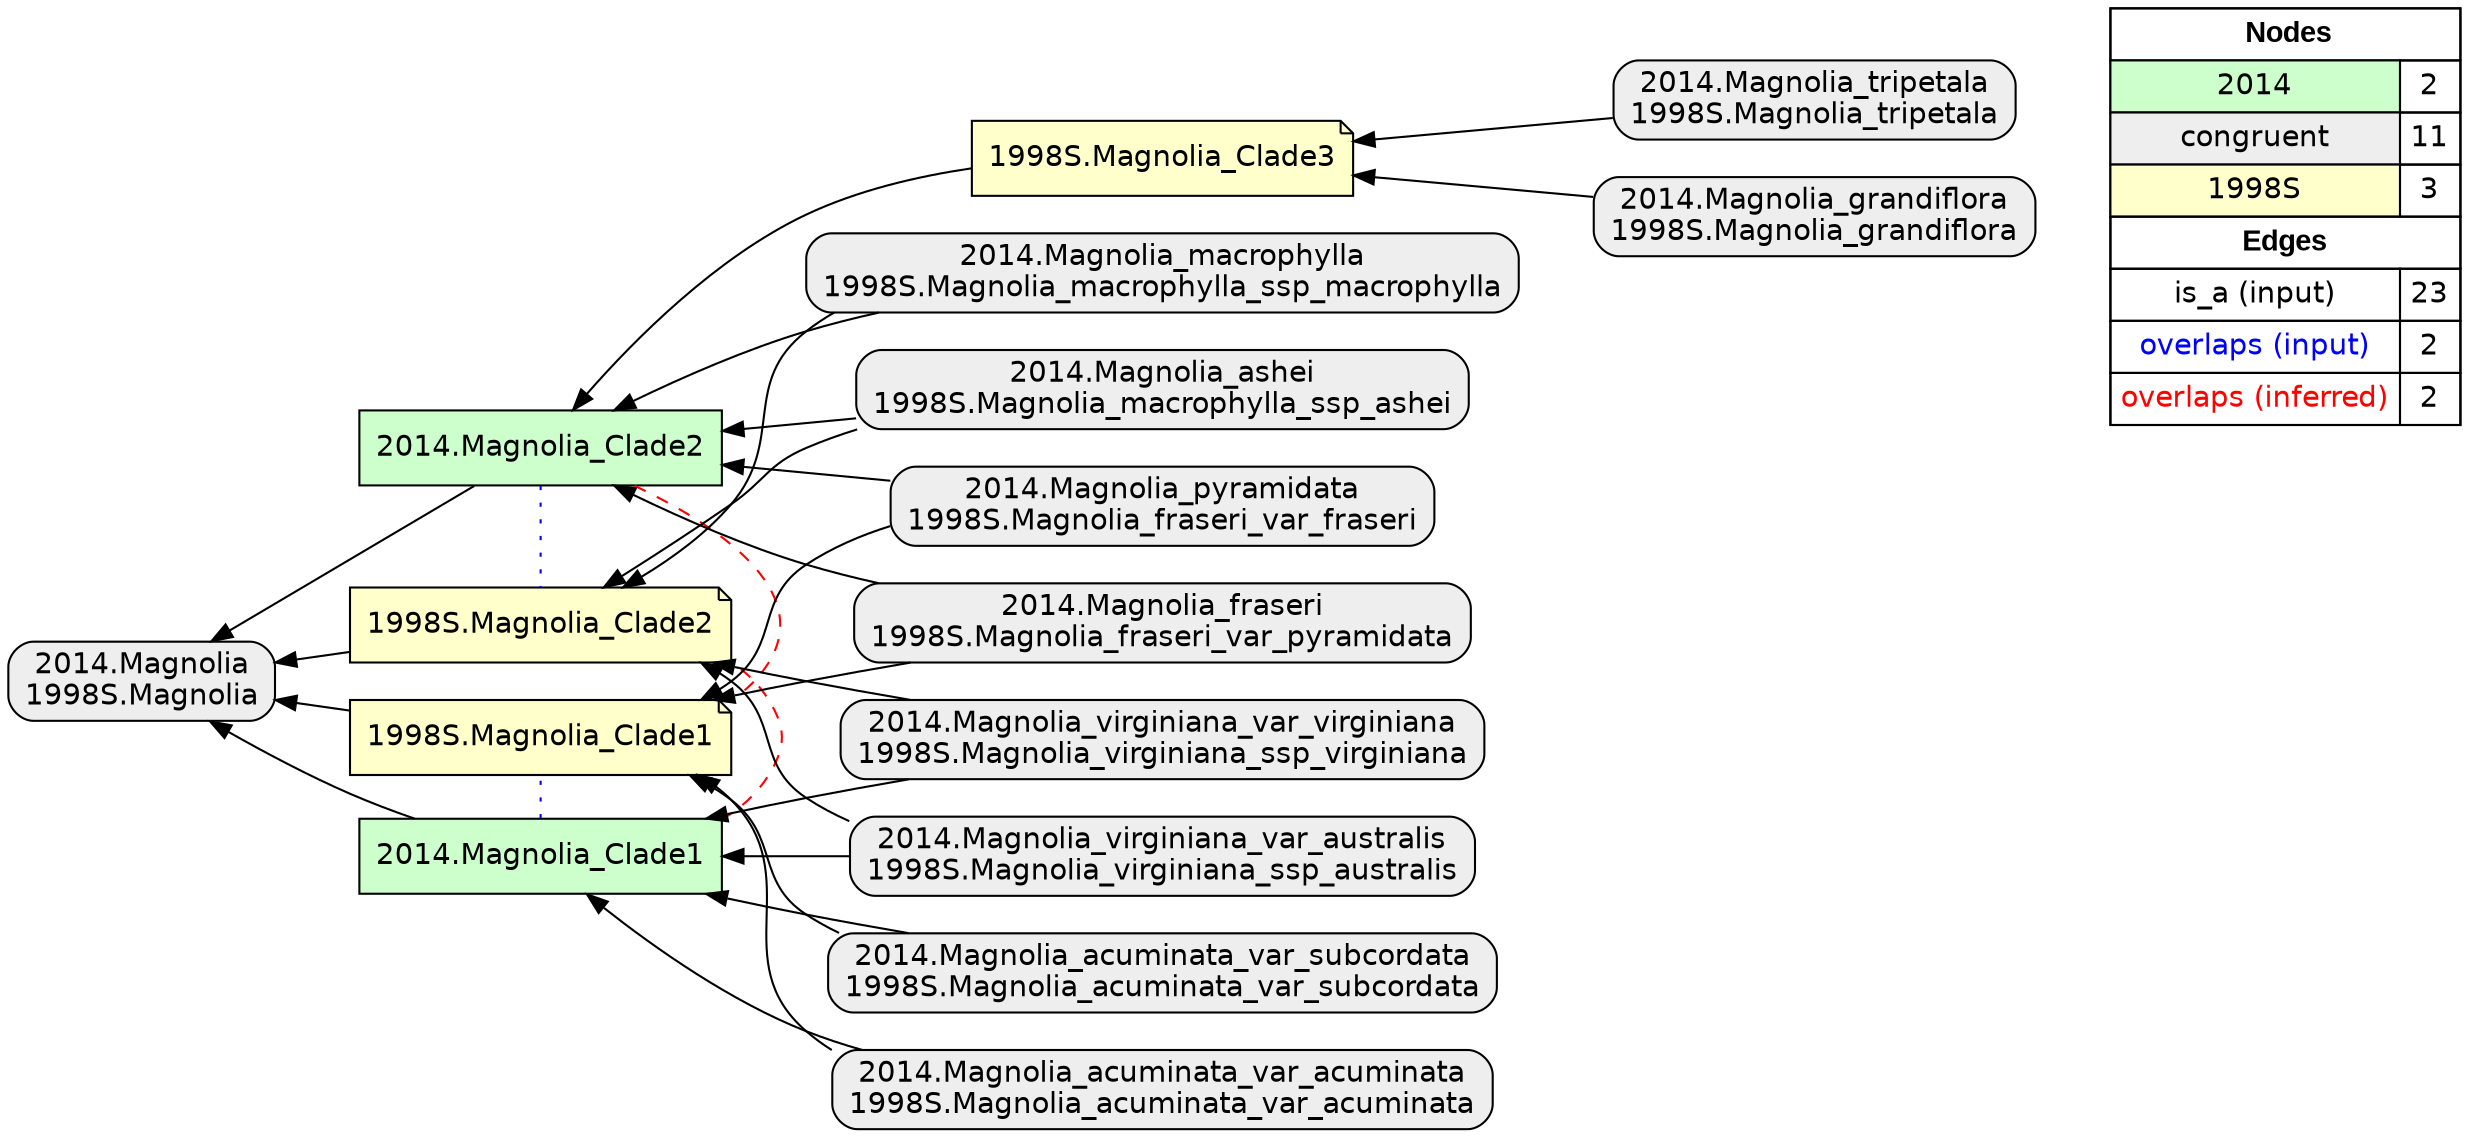 digraph{
rankdir=RL
node[shape=box style=filled fillcolor="#CCFFCC" fontname="helvetica"] 
"2014.Magnolia_Clade2"
"2014.Magnolia_Clade1"
node[shape=box style="filled,rounded" fillcolor="#EEEEEE" fontname="helvetica"] 
"2014.Magnolia\n1998S.Magnolia"
"2014.Magnolia_acuminata_var_acuminata\n1998S.Magnolia_acuminata_var_acuminata"
"2014.Magnolia_ashei\n1998S.Magnolia_macrophylla_ssp_ashei"
"2014.Magnolia_fraseri\n1998S.Magnolia_fraseri_var_pyramidata"
"2014.Magnolia_virginiana_var_australis\n1998S.Magnolia_virginiana_ssp_australis"
"2014.Magnolia_pyramidata\n1998S.Magnolia_fraseri_var_fraseri"
"2014.Magnolia_tripetala\n1998S.Magnolia_tripetala"
"2014.Magnolia_virginiana_var_virginiana\n1998S.Magnolia_virginiana_ssp_virginiana"
"2014.Magnolia_grandiflora\n1998S.Magnolia_grandiflora"
"2014.Magnolia_macrophylla\n1998S.Magnolia_macrophylla_ssp_macrophylla"
"2014.Magnolia_acuminata_var_subcordata\n1998S.Magnolia_acuminata_var_subcordata"
node[shape=note style=filled fillcolor="#FFFFCC" fontname="helvetica"] 
"1998S.Magnolia_Clade3"
"1998S.Magnolia_Clade2"
"1998S.Magnolia_Clade1"
edge[arrowhead=normal style=dotted color="#000000" constraint=true penwidth=1]
edge[arrowhead=normal style=solid color="#000000" constraint=true penwidth=1]
"2014.Magnolia_virginiana_var_australis\n1998S.Magnolia_virginiana_ssp_australis" -> "2014.Magnolia_Clade1"
"2014.Magnolia_ashei\n1998S.Magnolia_macrophylla_ssp_ashei" -> "2014.Magnolia_Clade2"
"2014.Magnolia_acuminata_var_subcordata\n1998S.Magnolia_acuminata_var_subcordata" -> "2014.Magnolia_Clade1"
"2014.Magnolia_ashei\n1998S.Magnolia_macrophylla_ssp_ashei" -> "1998S.Magnolia_Clade2"
"2014.Magnolia_virginiana_var_australis\n1998S.Magnolia_virginiana_ssp_australis" -> "1998S.Magnolia_Clade2"
"2014.Magnolia_Clade1" -> "2014.Magnolia\n1998S.Magnolia"
"1998S.Magnolia_Clade3" -> "2014.Magnolia_Clade2"
"2014.Magnolia_pyramidata\n1998S.Magnolia_fraseri_var_fraseri" -> "2014.Magnolia_Clade2"
"2014.Magnolia_virginiana_var_virginiana\n1998S.Magnolia_virginiana_ssp_virginiana" -> "1998S.Magnolia_Clade2"
"2014.Magnolia_macrophylla\n1998S.Magnolia_macrophylla_ssp_macrophylla" -> "1998S.Magnolia_Clade2"
"2014.Magnolia_grandiflora\n1998S.Magnolia_grandiflora" -> "1998S.Magnolia_Clade3"
"2014.Magnolia_acuminata_var_subcordata\n1998S.Magnolia_acuminata_var_subcordata" -> "1998S.Magnolia_Clade1"
"2014.Magnolia_macrophylla\n1998S.Magnolia_macrophylla_ssp_macrophylla" -> "2014.Magnolia_Clade2"
"2014.Magnolia_Clade2" -> "2014.Magnolia\n1998S.Magnolia"
"2014.Magnolia_fraseri\n1998S.Magnolia_fraseri_var_pyramidata" -> "2014.Magnolia_Clade2"
"2014.Magnolia_pyramidata\n1998S.Magnolia_fraseri_var_fraseri" -> "1998S.Magnolia_Clade1"
"2014.Magnolia_virginiana_var_virginiana\n1998S.Magnolia_virginiana_ssp_virginiana" -> "2014.Magnolia_Clade1"
"2014.Magnolia_fraseri\n1998S.Magnolia_fraseri_var_pyramidata" -> "1998S.Magnolia_Clade1"
"1998S.Magnolia_Clade2" -> "2014.Magnolia\n1998S.Magnolia"
"2014.Magnolia_acuminata_var_acuminata\n1998S.Magnolia_acuminata_var_acuminata" -> "2014.Magnolia_Clade1"
"2014.Magnolia_tripetala\n1998S.Magnolia_tripetala" -> "1998S.Magnolia_Clade3"
"2014.Magnolia_acuminata_var_acuminata\n1998S.Magnolia_acuminata_var_acuminata" -> "1998S.Magnolia_Clade1"
"1998S.Magnolia_Clade1" -> "2014.Magnolia\n1998S.Magnolia"
edge[arrowhead=none style=dotted color="#0000FF" constraint=false penwidth=1]
"2014.Magnolia_Clade1" -> "1998S.Magnolia_Clade1"
"2014.Magnolia_Clade2" -> "1998S.Magnolia_Clade2"
edge[arrowhead=none style=dashed color="#FF0000" constraint=false penwidth=1]
"2014.Magnolia_Clade1" -> "1998S.Magnolia_Clade2"
"2014.Magnolia_Clade2" -> "1998S.Magnolia_Clade1"
node[shape=box] 
{rank=source Legend [fillcolor= white margin=0 label=< 
 <TABLE BORDER="0" CELLBORDER="1" CELLSPACING="0" CELLPADDING="4"> 
<TR> <TD COLSPAN="2"><font face="Arial Black"> Nodes</font></TD> </TR> 
<TR> 
 <TD bgcolor="#CCFFCC" fontname="helvetica">2014</TD> 
 <TD>2</TD> 
 </TR> 
<TR> 
 <TD bgcolor="#EEEEEE" fontname="helvetica">congruent</TD> 
 <TD>11</TD> 
 </TR> 
<TR> 
 <TD bgcolor="#FFFFCC" fontname="helvetica">1998S</TD> 
 <TD>3</TD> 
 </TR> 
<TR> <TD COLSPAN="2"><font face = "Arial Black"> Edges </font></TD> </TR> 
<TR> 
 <TD><font color ="#000000">is_a (input)</font></TD><TD>23</TD>
</TR>
<TR> 
 <TD><font color ="#0000FF">overlaps (input)</font></TD><TD>2</TD>
</TR>
<TR> 
 <TD><font color ="#FF0000">overlaps (inferred)</font></TD><TD>2</TD>
</TR>
</TABLE> 
 >] } 
}
